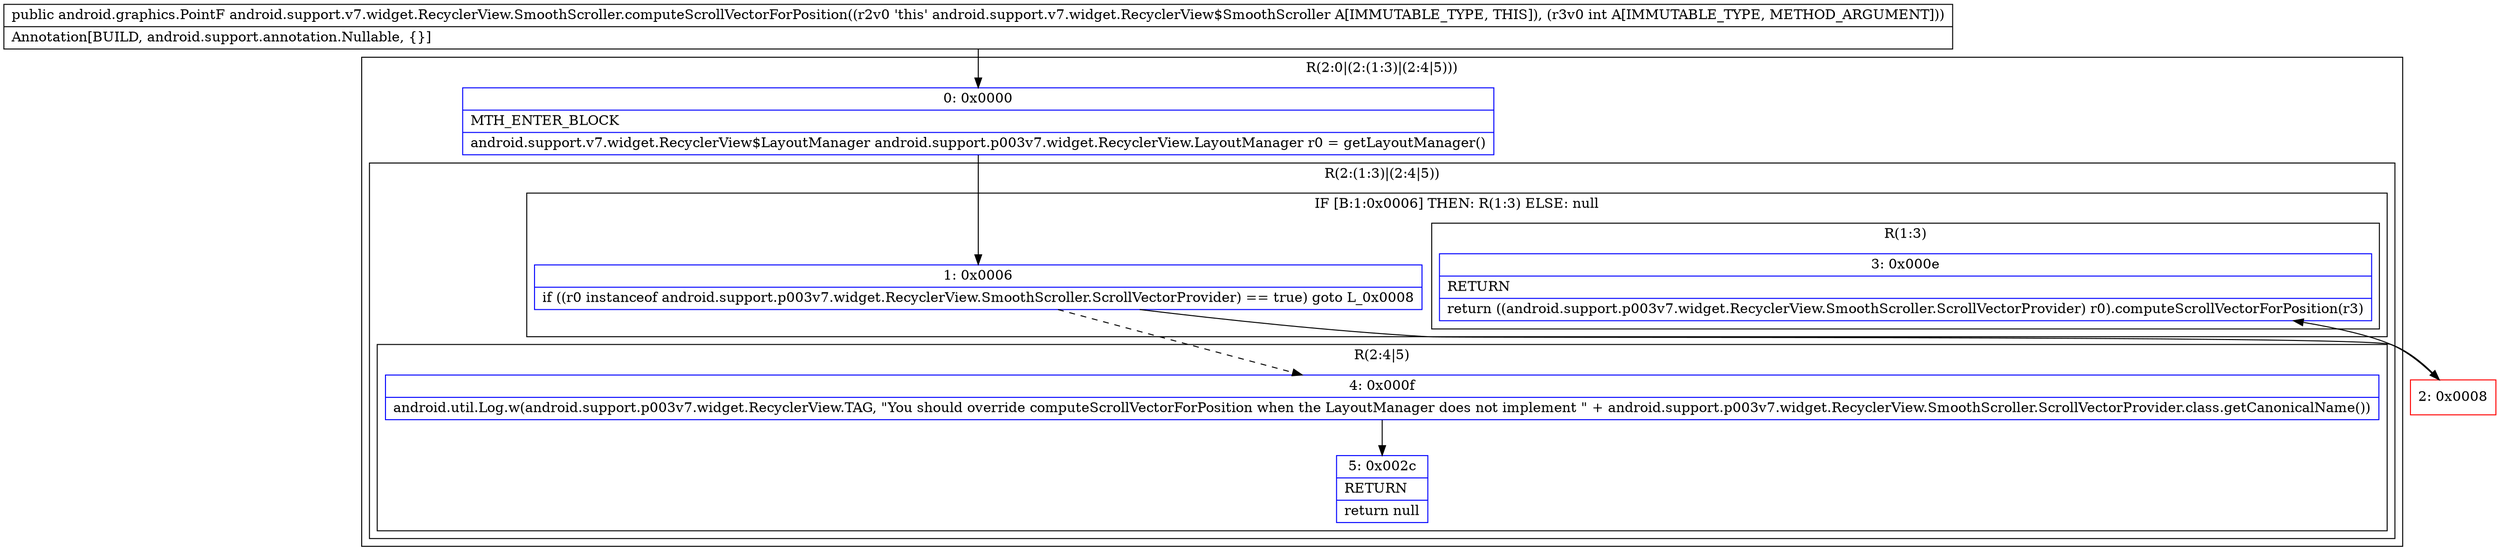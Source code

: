digraph "CFG forandroid.support.v7.widget.RecyclerView.SmoothScroller.computeScrollVectorForPosition(I)Landroid\/graphics\/PointF;" {
subgraph cluster_Region_1220757 {
label = "R(2:0|(2:(1:3)|(2:4|5)))";
node [shape=record,color=blue];
Node_0 [shape=record,label="{0\:\ 0x0000|MTH_ENTER_BLOCK\l|android.support.v7.widget.RecyclerView$LayoutManager android.support.p003v7.widget.RecyclerView.LayoutManager r0 = getLayoutManager()\l}"];
subgraph cluster_Region_2111863007 {
label = "R(2:(1:3)|(2:4|5))";
node [shape=record,color=blue];
subgraph cluster_IfRegion_2120265130 {
label = "IF [B:1:0x0006] THEN: R(1:3) ELSE: null";
node [shape=record,color=blue];
Node_1 [shape=record,label="{1\:\ 0x0006|if ((r0 instanceof android.support.p003v7.widget.RecyclerView.SmoothScroller.ScrollVectorProvider) == true) goto L_0x0008\l}"];
subgraph cluster_Region_698919580 {
label = "R(1:3)";
node [shape=record,color=blue];
Node_3 [shape=record,label="{3\:\ 0x000e|RETURN\l|return ((android.support.p003v7.widget.RecyclerView.SmoothScroller.ScrollVectorProvider) r0).computeScrollVectorForPosition(r3)\l}"];
}
}
subgraph cluster_Region_2021575501 {
label = "R(2:4|5)";
node [shape=record,color=blue];
Node_4 [shape=record,label="{4\:\ 0x000f|android.util.Log.w(android.support.p003v7.widget.RecyclerView.TAG, \"You should override computeScrollVectorForPosition when the LayoutManager does not implement \" + android.support.p003v7.widget.RecyclerView.SmoothScroller.ScrollVectorProvider.class.getCanonicalName())\l}"];
Node_5 [shape=record,label="{5\:\ 0x002c|RETURN\l|return null\l}"];
}
}
}
Node_2 [shape=record,color=red,label="{2\:\ 0x0008}"];
MethodNode[shape=record,label="{public android.graphics.PointF android.support.v7.widget.RecyclerView.SmoothScroller.computeScrollVectorForPosition((r2v0 'this' android.support.v7.widget.RecyclerView$SmoothScroller A[IMMUTABLE_TYPE, THIS]), (r3v0 int A[IMMUTABLE_TYPE, METHOD_ARGUMENT]))  | Annotation[BUILD, android.support.annotation.Nullable, \{\}]\l}"];
MethodNode -> Node_0;
Node_0 -> Node_1;
Node_1 -> Node_2;
Node_1 -> Node_4[style=dashed];
Node_4 -> Node_5;
Node_2 -> Node_3;
}

